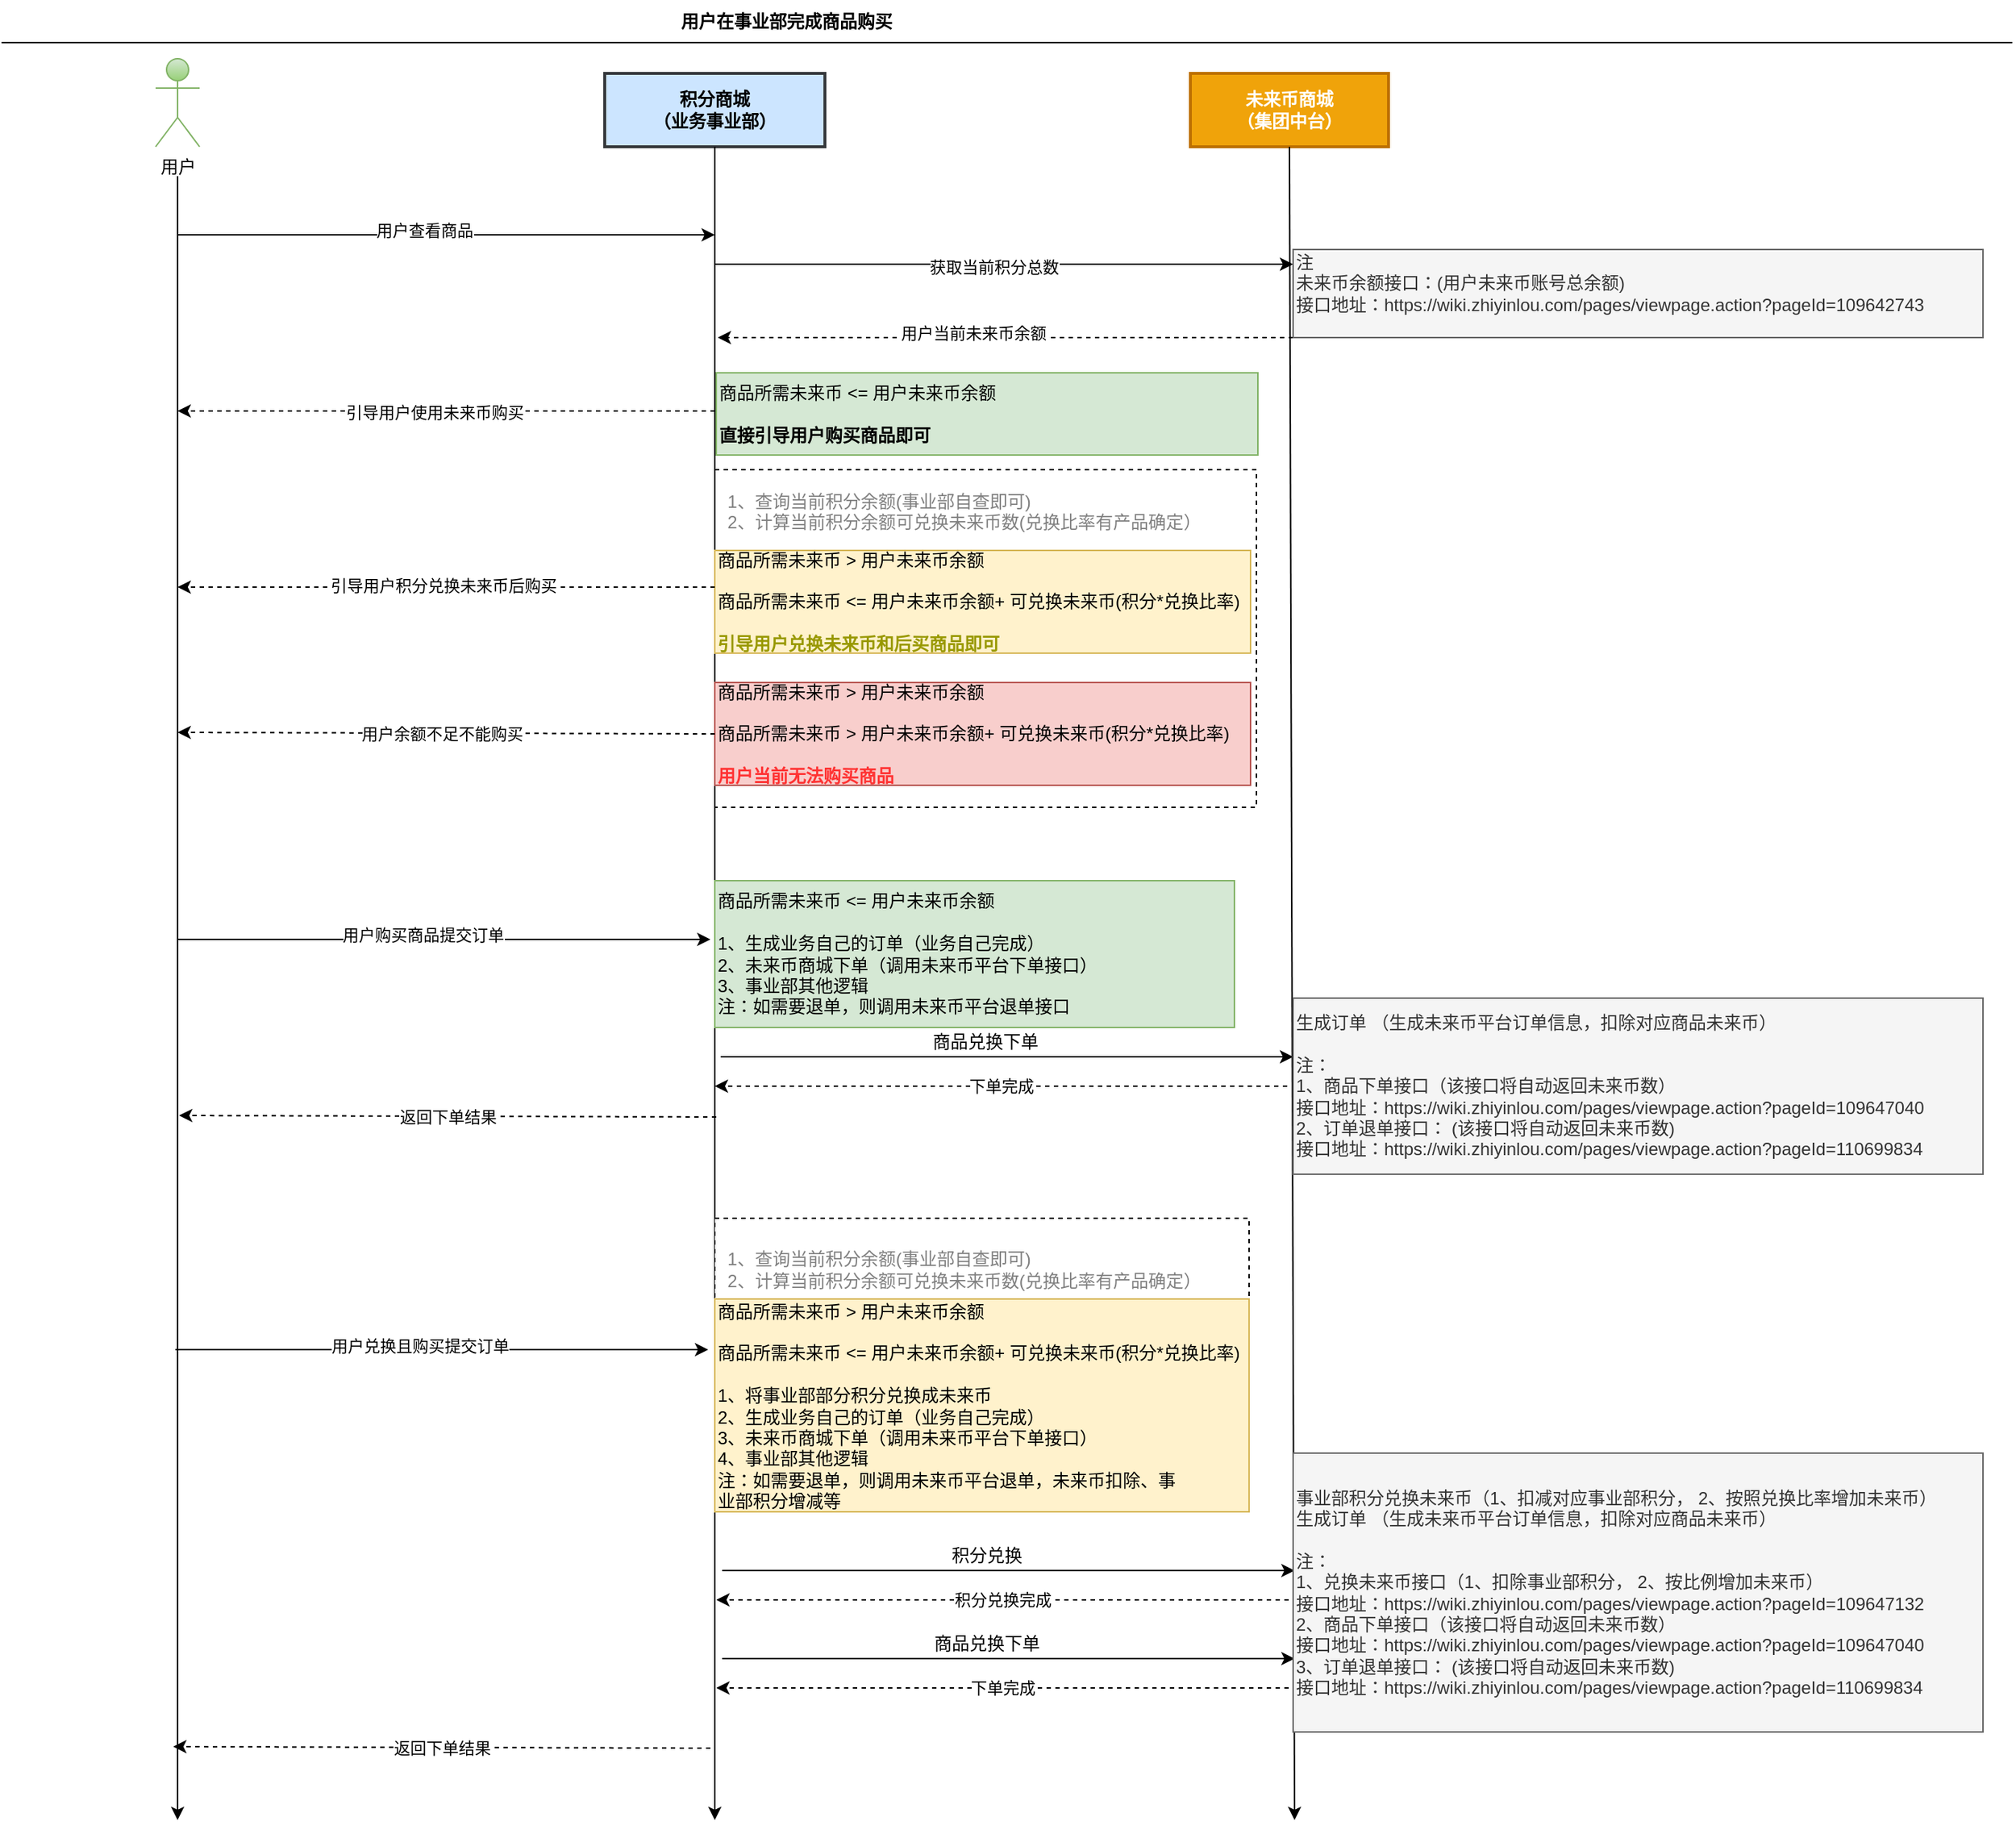 <mxfile version="14.4.4" type="github">
  <diagram id="PRZ0yyFNyk9wogDtQVtM" name="Page-1">
    <mxGraphModel dx="996" dy="534" grid="1" gridSize="10" guides="1" tooltips="1" connect="1" arrows="1" fold="1" page="1" pageScale="1" pageWidth="827" pageHeight="1169" math="0" shadow="0">
      <root>
        <mxCell id="0" />
        <mxCell id="1" parent="0" />
        <mxCell id="8OcyjCi5qKGm8a9IeFEw-44" value="&lt;font color=&quot;#808080&quot;&gt;&amp;nbsp; 1、查询当前积分余额(事业部自查即可)&lt;br&gt;&amp;nbsp; 2、计算当前积分余额可兑换未来币数(兑换比率有产品确定）&lt;br&gt;&lt;/font&gt;&lt;br&gt;&lt;br&gt;&lt;br&gt;&lt;br&gt;&lt;br&gt;&lt;br&gt;&lt;br&gt;&lt;br&gt;&lt;br&gt;&lt;br&gt;&lt;br&gt;&lt;br&gt;" style="rounded=0;whiteSpace=wrap;html=1;dashed=1;align=left;" vertex="1" parent="1">
          <mxGeometry x="486" y="360" width="369" height="230" as="geometry" />
        </mxCell>
        <mxCell id="exV3qp2oxIIoNM2a9tSQ-1" value="用户" style="shape=umlActor;verticalLabelPosition=bottom;verticalAlign=top;html=1;outlineConnect=0;gradientColor=#97d077;fillColor=#d5e8d4;strokeColor=#82b366;" parent="1" vertex="1">
          <mxGeometry x="105" y="80" width="30" height="60" as="geometry" />
        </mxCell>
        <mxCell id="8OcyjCi5qKGm8a9IeFEw-4" value="&lt;b&gt;积分商城&lt;br&gt;（业务事业部）&lt;/b&gt;" style="rounded=0;whiteSpace=wrap;html=1;strokeWidth=2;fillColor=#cce5ff;strokeColor=#36393d;" vertex="1" parent="1">
          <mxGeometry x="411" y="90" width="150" height="50" as="geometry" />
        </mxCell>
        <mxCell id="8OcyjCi5qKGm8a9IeFEw-5" value="&lt;b&gt;未来币商城&lt;br&gt;（集团中台）&lt;/b&gt;" style="rounded=0;whiteSpace=wrap;html=1;strokeWidth=2;strokeColor=#BD7000;fillColor=#f0a30a;fontColor=#ffffff;" vertex="1" parent="1">
          <mxGeometry x="810" y="90" width="135" height="50" as="geometry" />
        </mxCell>
        <mxCell id="8OcyjCi5qKGm8a9IeFEw-10" value="" style="endArrow=none;html=1;" edge="1" parent="1">
          <mxGeometry width="50" height="50" relative="1" as="geometry">
            <mxPoint x="1370" y="69" as="sourcePoint" />
            <mxPoint y="69" as="targetPoint" />
          </mxGeometry>
        </mxCell>
        <mxCell id="8OcyjCi5qKGm8a9IeFEw-11" value="&lt;b&gt;用户在事业部完成商品购买&lt;/b&gt;" style="text;html=1;strokeColor=none;fillColor=none;align=center;verticalAlign=middle;whiteSpace=wrap;rounded=0;" vertex="1" parent="1">
          <mxGeometry x="440" y="40" width="190" height="30" as="geometry" />
        </mxCell>
        <mxCell id="8OcyjCi5qKGm8a9IeFEw-12" value="" style="endArrow=none;dashed=1;html=1;" edge="1" parent="1">
          <mxGeometry width="50" height="50" relative="1" as="geometry">
            <mxPoint x="66" y="230" as="sourcePoint" />
            <mxPoint x="66" y="230.0" as="targetPoint" />
          </mxGeometry>
        </mxCell>
        <mxCell id="8OcyjCi5qKGm8a9IeFEw-19" value="" style="endArrow=classic;html=1;" edge="1" parent="1">
          <mxGeometry width="50" height="50" relative="1" as="geometry">
            <mxPoint x="120" y="160" as="sourcePoint" />
            <mxPoint x="120" y="1280" as="targetPoint" />
          </mxGeometry>
        </mxCell>
        <mxCell id="8OcyjCi5qKGm8a9IeFEw-20" value="" style="endArrow=classic;html=1;exitX=0.5;exitY=1;exitDx=0;exitDy=0;" edge="1" parent="1" source="8OcyjCi5qKGm8a9IeFEw-4">
          <mxGeometry width="50" height="50" relative="1" as="geometry">
            <mxPoint x="486" y="150" as="sourcePoint" />
            <mxPoint x="486" y="1280" as="targetPoint" />
          </mxGeometry>
        </mxCell>
        <mxCell id="8OcyjCi5qKGm8a9IeFEw-21" value="" style="endArrow=classic;html=1;" edge="1" parent="1">
          <mxGeometry width="50" height="50" relative="1" as="geometry">
            <mxPoint x="120" y="200" as="sourcePoint" />
            <mxPoint x="486" y="200" as="targetPoint" />
          </mxGeometry>
        </mxCell>
        <mxCell id="8OcyjCi5qKGm8a9IeFEw-22" value="用户查看商品" style="edgeLabel;html=1;align=center;verticalAlign=middle;resizable=0;points=[];" vertex="1" connectable="0" parent="8OcyjCi5qKGm8a9IeFEw-21">
          <mxGeometry x="-0.231" y="3" relative="1" as="geometry">
            <mxPoint x="27" as="offset" />
          </mxGeometry>
        </mxCell>
        <mxCell id="8OcyjCi5qKGm8a9IeFEw-23" value="" style="endArrow=classic;html=1;exitX=0.5;exitY=1;exitDx=0;exitDy=0;" edge="1" parent="1" source="8OcyjCi5qKGm8a9IeFEw-5">
          <mxGeometry width="50" height="50" relative="1" as="geometry">
            <mxPoint x="880" y="160" as="sourcePoint" />
            <mxPoint x="881" y="1280" as="targetPoint" />
          </mxGeometry>
        </mxCell>
        <mxCell id="8OcyjCi5qKGm8a9IeFEw-24" value="" style="endArrow=classic;html=1;" edge="1" parent="1">
          <mxGeometry width="50" height="50" relative="1" as="geometry">
            <mxPoint x="486" y="220" as="sourcePoint" />
            <mxPoint x="880" y="220" as="targetPoint" />
          </mxGeometry>
        </mxCell>
        <mxCell id="8OcyjCi5qKGm8a9IeFEw-25" value="获取当前积分总数" style="edgeLabel;html=1;align=center;verticalAlign=middle;resizable=0;points=[];" vertex="1" connectable="0" parent="8OcyjCi5qKGm8a9IeFEw-24">
          <mxGeometry x="-0.037" y="-2" relative="1" as="geometry">
            <mxPoint as="offset" />
          </mxGeometry>
        </mxCell>
        <mxCell id="8OcyjCi5qKGm8a9IeFEw-28" value="商品所需未来币 &amp;lt;= 用户未来币余额&lt;br&gt;&lt;br&gt;&lt;b&gt;直接引导用户购买商品即可&lt;/b&gt;" style="rounded=0;whiteSpace=wrap;html=1;align=left;fillColor=#d5e8d4;strokeColor=#82b366;" vertex="1" parent="1">
          <mxGeometry x="487" y="294" width="369" height="56" as="geometry" />
        </mxCell>
        <mxCell id="8OcyjCi5qKGm8a9IeFEw-30" value="" style="endArrow=classic;html=1;" edge="1" parent="1">
          <mxGeometry width="50" height="50" relative="1" as="geometry">
            <mxPoint x="120" y="680" as="sourcePoint" />
            <mxPoint x="483" y="680" as="targetPoint" />
          </mxGeometry>
        </mxCell>
        <mxCell id="8OcyjCi5qKGm8a9IeFEw-31" value="用户购买商品提交订单" style="edgeLabel;html=1;align=center;verticalAlign=middle;resizable=0;points=[];" vertex="1" connectable="0" parent="8OcyjCi5qKGm8a9IeFEw-30">
          <mxGeometry x="-0.231" y="3" relative="1" as="geometry">
            <mxPoint x="27" as="offset" />
          </mxGeometry>
        </mxCell>
        <mxCell id="8OcyjCi5qKGm8a9IeFEw-32" value="" style="endArrow=classic;html=1;dashed=1;" edge="1" parent="1">
          <mxGeometry width="50" height="50" relative="1" as="geometry">
            <mxPoint x="880" y="270" as="sourcePoint" />
            <mxPoint x="488" y="270" as="targetPoint" />
          </mxGeometry>
        </mxCell>
        <mxCell id="8OcyjCi5qKGm8a9IeFEw-33" value="用户当前未来币余额" style="edgeLabel;html=1;align=center;verticalAlign=middle;resizable=0;points=[];" vertex="1" connectable="0" parent="8OcyjCi5qKGm8a9IeFEw-32">
          <mxGeometry x="0.116" y="-3" relative="1" as="geometry">
            <mxPoint as="offset" />
          </mxGeometry>
        </mxCell>
        <mxCell id="8OcyjCi5qKGm8a9IeFEw-35" value="注&lt;br&gt;未来币余额接口：(用户未来币账号总余额)&lt;br&gt;接口地址：https://wiki.zhiyinlou.com/pages/viewpage.action?pageId=109642743&lt;span style=&quot;color: rgba(0 , 0 , 0 , 0) ; font-family: monospace ; font-size: 0px&quot;&gt;%3CmxGraphModel%3E%3Croot%3E%3CmxCell%20id%3D%220%22%2F%3E%3CmxCell%20id%3D%221%22%20parent%3D%220%22%2F%3E%3CmxCell%20id%3D%222%22%20value%3D%22%26lt%3Bh1%26gt%3B%26lt%3Bspan%20style%3D%26quot%3Bfont-size%3A%2012px%20%3B%20font-weight%3A%20400%26quot%3B%26gt%3B%E7%94%A8%E6%88%B7%E4%BD%99%E9%A2%9D%E6%98%AF%E5%90%A6%E5%8F%AF%E8%B4%AD%E4%B9%B0%26lt%3B%2Fspan%26gt%3B%26lt%3B%2Fh1%26gt%3B%26lt%3Bdiv%26gt%3B%26lt%3Bspan%20style%3D%26quot%3Bfont-size%3A%2012px%20%3B%20font-weight%3A%20400%26quot%3B%26gt%3B%E4%BD%99%E9%A2%9D%3D%E7%94%A8%E6%88%B7%E6%9C%AA%E6%9D%A5%E5%B8%81%2B%E5%8F%AF%E5%85%91%E6%8D%A2%E6%9C%AA%E6%9D%A5%E5%B8%81(%E4%BA%8B%E4%B8%9A%E9%83%A8%E7%A7%AF%E5%88%86*%E6%9C%AA%E6%9D%A5%E5%B8%81%E6%B1%87%E7%8E%87)%26lt%3B%2Fspan%26gt%3B%26lt%3B%2Fdiv%26gt%3B%22%20style%3D%22text%3Bhtml%3D1%3BstrokeColor%3Dnone%3BfillColor%3Dnone%3Bspacing%3D5%3BspacingTop%3D-20%3BwhiteSpace%3Dwrap%3Boverflow%3Dhidden%3Brounded%3D0%3B%22%20vertex%3D%221%22%20parent%3D%221%22%3E%3CmxGeometry%20x%3D%22490%22%20y%3D%22230%22%20width%3D%22370%22%20height%3D%2290%22%20as%3D%22geometry%22%2F%3E%3C%2FmxCell%3E%3C%2Froot%3E%3C%2FmxGraphModel%3E&lt;/span&gt;&lt;br&gt;&lt;span style=&quot;color: rgba(0 , 0 , 0 , 0) ; font-family: monospace ; font-size: 0px&quot;&gt;%3CmxGraphModel%3E%3Croot%3E%3CmxCell%20id%3D%220%22%2F%3E%3CmxCell%20id%3D%221%22%20parent%3D%220%22%2F%3E%3CmxCell%20id%3D%222%22%20value%3D%22%26lt%3Bh1%26gt%3B%26lt%3Bspan%20style%3D%26quot%3Bfont-size%3A%2012px%20%3B%20font-weight%3A%20400%26quot%3B%26gt%3B%E7%94%A8%E6%88%B7%E4%BD%99%E9%A2%9D%E6%98%AF%E5%90%A6%E5%8F%AF%E8%B4%AD%E4%B9%B0%26lt%3B%2Fspan%26gt%3B%26lt%3B%2Fh1%26gt%3B%26lt%3Bdiv%26gt%3B%26lt%3Bspan%20style%3D%26quot%3Bfont-size%3A%2012px%20%3B%20font-weight%3A%20400%26quot%3B%26gt%3B%E4%BD%99%E9%A2%9D%3D%E7%94%A8%E6%88%B7%E6%9C%AA%E6%9D%A5%E5%B8%81%2B%E5%8F%AF%E5%85%91%E6%8D%A2%E6%9C%AA%E6%9D%A5%E5%B8%81(%E4%BA%8B%E4%B8%9A%E9%83%A8%E7%A7%AF%E5%88%86*%E6%9C%AA%E6%9D%A5%E5%B8%81%E6%B1%87%E7%8E%87)%26lt%3B%2Fspan%26gt%3B%26lt%3B%2Fdiv%26gt%3B%22%20style%3D%22text%3Bhtml%3D1%3BstrokeColor%3Dnone%3BfillColor%3Dnone%3Bspacing%3D5%3BspacingTop%3D-20%3BwhiteSpace%3Dwrap%3Boverflow%3Dhidden%3Brounded%3D0%3B%22%20vertex%3D%221%22%20parent%3D%221%22%3E%3CmxGeometry%20x%3D%22490%22%20y%3D%22230%22%20width%3D%22370%22%20height%3D%2290%22%20as%3D%22geometry%22%2F%3E%3C%2FmxCell%3E%3C%2Froot%3E%3C%2FmxGraphModel%3E&lt;/span&gt;" style="rounded=0;whiteSpace=wrap;html=1;align=left;fillColor=#f5f5f5;strokeColor=#666666;fontColor=#333333;" vertex="1" parent="1">
          <mxGeometry x="880" y="210" width="470" height="60" as="geometry" />
        </mxCell>
        <mxCell id="8OcyjCi5qKGm8a9IeFEw-36" value="商品所需未来币 &amp;gt; 用户未来币余额&lt;br&gt;&lt;br&gt;商品所需未来币 &amp;gt; 用户未来币余额+ 可兑换未来币(积分*兑换比率)&lt;br&gt;&lt;br&gt;&lt;b&gt;&lt;font color=&quot;#ff3333&quot;&gt;用户当前无法购买商品&amp;nbsp;&lt;/font&gt;&lt;/b&gt;" style="rounded=0;whiteSpace=wrap;html=1;align=left;fillColor=#f8cecc;strokeColor=#b85450;" vertex="1" parent="1">
          <mxGeometry x="486" y="505" width="365" height="70" as="geometry" />
        </mxCell>
        <mxCell id="8OcyjCi5qKGm8a9IeFEw-37" value="商品所需未来币 &amp;gt; 用户未来币余额&lt;br&gt;&lt;br&gt;商品所需未来币 &amp;lt;= 用户未来币余额+ 可兑换未来币(积分*兑换比率)&amp;nbsp;&lt;br&gt;&lt;br&gt;&lt;b&gt;&lt;font color=&quot;#999900&quot;&gt;引导用户兑换未来币和后买商品即可&lt;/font&gt;&lt;/b&gt;" style="rounded=0;whiteSpace=wrap;html=1;align=left;fillColor=#fff2cc;strokeColor=#d6b656;" vertex="1" parent="1">
          <mxGeometry x="486" y="415" width="365" height="70" as="geometry" />
        </mxCell>
        <mxCell id="8OcyjCi5qKGm8a9IeFEw-38" value="" style="endArrow=classic;html=1;dashed=1;" edge="1" parent="1">
          <mxGeometry width="50" height="50" relative="1" as="geometry">
            <mxPoint x="486" y="320" as="sourcePoint" />
            <mxPoint x="120" y="320" as="targetPoint" />
          </mxGeometry>
        </mxCell>
        <mxCell id="8OcyjCi5qKGm8a9IeFEw-41" value="引导用户使用未来币购买" style="edgeLabel;html=1;align=center;verticalAlign=middle;resizable=0;points=[];" vertex="1" connectable="0" parent="8OcyjCi5qKGm8a9IeFEw-38">
          <mxGeometry x="0.044" y="1" relative="1" as="geometry">
            <mxPoint as="offset" />
          </mxGeometry>
        </mxCell>
        <mxCell id="8OcyjCi5qKGm8a9IeFEw-39" value="" style="endArrow=classic;html=1;dashed=1;" edge="1" parent="1">
          <mxGeometry width="50" height="50" relative="1" as="geometry">
            <mxPoint x="486" y="440" as="sourcePoint" />
            <mxPoint x="120" y="440" as="targetPoint" />
          </mxGeometry>
        </mxCell>
        <mxCell id="8OcyjCi5qKGm8a9IeFEw-40" value="" style="endArrow=classic;html=1;exitX=0;exitY=0.5;exitDx=0;exitDy=0;dashed=1;" edge="1" parent="1" source="8OcyjCi5qKGm8a9IeFEw-36">
          <mxGeometry width="50" height="50" relative="1" as="geometry">
            <mxPoint x="476" y="539" as="sourcePoint" />
            <mxPoint x="120" y="539" as="targetPoint" />
          </mxGeometry>
        </mxCell>
        <mxCell id="8OcyjCi5qKGm8a9IeFEw-42" value="引导用户积分兑换未来币后购买" style="edgeLabel;html=1;align=center;verticalAlign=middle;resizable=0;points=[];" vertex="1" connectable="0" parent="1">
          <mxGeometry x="300" y="445" as="geometry">
            <mxPoint x="1" y="-6" as="offset" />
          </mxGeometry>
        </mxCell>
        <mxCell id="8OcyjCi5qKGm8a9IeFEw-43" value="用户余额不足不能购买" style="edgeLabel;html=1;align=center;verticalAlign=middle;resizable=0;points=[];" vertex="1" connectable="0" parent="1">
          <mxGeometry x="300" y="540" as="geometry" />
        </mxCell>
        <mxCell id="8OcyjCi5qKGm8a9IeFEw-47" value="商品所需未来币 &amp;lt;= 用户未来币余额&amp;nbsp;&lt;br&gt;&lt;br&gt;1、生成业务自己的订单（业务自己完成）&lt;br&gt;2、未来币商城下单（调用未来币平台下单接口）&lt;br&gt;3、事业部其他逻辑&lt;br&gt;注：如需要退单，则调用未来币平台退单接口" style="rounded=0;whiteSpace=wrap;html=1;align=left;fillColor=#d5e8d4;strokeColor=#82b366;" vertex="1" parent="1">
          <mxGeometry x="486" y="640" width="354" height="100" as="geometry" />
        </mxCell>
        <mxCell id="8OcyjCi5qKGm8a9IeFEw-48" value="&lt;font color=&quot;#808080&quot;&gt;&amp;nbsp; 1、查询当前积分余额(事业部自查即可)&lt;br&gt;&amp;nbsp; 2、计算当前积分余额可兑换未来币数(兑换比率有产品确定）&lt;/font&gt;&lt;br&gt;&lt;br&gt;&lt;br&gt;&lt;br&gt;&lt;br&gt;&lt;br&gt;&lt;br&gt;&lt;br&gt;&lt;br&gt;&lt;br&gt;" style="rounded=0;whiteSpace=wrap;html=1;dashed=1;align=left;" vertex="1" parent="1">
          <mxGeometry x="486" y="870" width="364" height="200" as="geometry" />
        </mxCell>
        <mxCell id="8OcyjCi5qKGm8a9IeFEw-50" value="商品所需未来币 &amp;gt; 用户未来币余额&lt;br&gt;&lt;br&gt;商品所需未来币 &amp;lt;= 用户未来币余额+ 可兑换未来币(积分*兑换比率)&amp;nbsp;&lt;br&gt;&lt;br&gt;1、将事业部部分积分兑换成未来币&lt;br&gt;2、生成业务自己的订单（业务自己完成）&lt;br&gt;3、未来币商城下单（调用未来币平台下单接口）&lt;br&gt;4、事业部其他逻辑&lt;br&gt;注：如需要退单，则调用未来币平台退单，未来币扣除、事&lt;br&gt;业部积分增减等" style="rounded=0;whiteSpace=wrap;html=1;align=left;fillColor=#fff2cc;strokeColor=#d6b656;" vertex="1" parent="1">
          <mxGeometry x="486" y="925" width="364" height="145" as="geometry" />
        </mxCell>
        <mxCell id="8OcyjCi5qKGm8a9IeFEw-52" value="" style="endArrow=classic;html=1;" edge="1" parent="1">
          <mxGeometry width="50" height="50" relative="1" as="geometry">
            <mxPoint x="490" y="760" as="sourcePoint" />
            <mxPoint x="880" y="760" as="targetPoint" />
          </mxGeometry>
        </mxCell>
        <mxCell id="8OcyjCi5qKGm8a9IeFEw-53" value="商品兑换下单" style="text;html=1;align=center;verticalAlign=middle;resizable=0;points=[];autosize=1;" vertex="1" parent="1">
          <mxGeometry x="625" y="740" width="90" height="20" as="geometry" />
        </mxCell>
        <mxCell id="8OcyjCi5qKGm8a9IeFEw-54" value="&lt;span&gt;生成订单 （生成未来币平台订单信息，扣除对应商品未来币）&lt;/span&gt;&lt;br&gt;&lt;div&gt;&lt;br&gt;&lt;/div&gt;&lt;div&gt;注：&lt;br&gt;&lt;/div&gt;1、商品下单接口（该接口将自动返回未来币数）&lt;br&gt;接口地址：https://wiki.zhiyinlou.com/pages/viewpage.action?pageId=109647040&lt;br&gt;2、订单退单接口： (该接口将自动返回未来币数)&lt;br&gt;接口地址：https://wiki.zhiyinlou.com/pages/viewpage.action?pageId=110699834" style="rounded=0;whiteSpace=wrap;html=1;align=left;fillColor=#f5f5f5;strokeColor=#666666;fontColor=#333333;" vertex="1" parent="1">
          <mxGeometry x="880" y="720" width="470" height="120" as="geometry" />
        </mxCell>
        <mxCell id="8OcyjCi5qKGm8a9IeFEw-55" value="下单完成" style="endArrow=classic;html=1;dashed=1;" edge="1" parent="1">
          <mxGeometry width="50" height="50" relative="1" as="geometry">
            <mxPoint x="876" y="780" as="sourcePoint" />
            <mxPoint x="486" y="780" as="targetPoint" />
          </mxGeometry>
        </mxCell>
        <mxCell id="8OcyjCi5qKGm8a9IeFEw-56" value="" style="endArrow=classic;html=1;" edge="1" parent="1">
          <mxGeometry width="50" height="50" relative="1" as="geometry">
            <mxPoint x="118.5" y="959.5" as="sourcePoint" />
            <mxPoint x="481.5" y="959.5" as="targetPoint" />
          </mxGeometry>
        </mxCell>
        <mxCell id="8OcyjCi5qKGm8a9IeFEw-57" value="用户兑换且购买提交订单" style="edgeLabel;html=1;align=center;verticalAlign=middle;resizable=0;points=[];" vertex="1" connectable="0" parent="8OcyjCi5qKGm8a9IeFEw-56">
          <mxGeometry x="-0.231" y="3" relative="1" as="geometry">
            <mxPoint x="27" as="offset" />
          </mxGeometry>
        </mxCell>
        <mxCell id="8OcyjCi5qKGm8a9IeFEw-59" value="" style="endArrow=classic;html=1;" edge="1" parent="1">
          <mxGeometry width="50" height="50" relative="1" as="geometry">
            <mxPoint x="491" y="1170" as="sourcePoint" />
            <mxPoint x="881" y="1170" as="targetPoint" />
          </mxGeometry>
        </mxCell>
        <mxCell id="8OcyjCi5qKGm8a9IeFEw-60" value="商品兑换下单" style="text;html=1;align=center;verticalAlign=middle;resizable=0;points=[];autosize=1;" vertex="1" parent="1">
          <mxGeometry x="626" y="1150" width="90" height="20" as="geometry" />
        </mxCell>
        <mxCell id="8OcyjCi5qKGm8a9IeFEw-61" value="下单完成" style="endArrow=classic;html=1;dashed=1;" edge="1" parent="1">
          <mxGeometry width="50" height="50" relative="1" as="geometry">
            <mxPoint x="877" y="1190" as="sourcePoint" />
            <mxPoint x="487" y="1190" as="targetPoint" />
          </mxGeometry>
        </mxCell>
        <mxCell id="8OcyjCi5qKGm8a9IeFEw-62" value="" style="endArrow=classic;html=1;" edge="1" parent="1">
          <mxGeometry width="50" height="50" relative="1" as="geometry">
            <mxPoint x="491" y="1110" as="sourcePoint" />
            <mxPoint x="881" y="1110" as="targetPoint" />
          </mxGeometry>
        </mxCell>
        <mxCell id="8OcyjCi5qKGm8a9IeFEw-63" value="积分兑换" style="text;html=1;align=center;verticalAlign=middle;resizable=0;points=[];autosize=1;" vertex="1" parent="1">
          <mxGeometry x="641" y="1090" width="60" height="20" as="geometry" />
        </mxCell>
        <mxCell id="8OcyjCi5qKGm8a9IeFEw-64" value="积分兑换完成" style="endArrow=classic;html=1;dashed=1;" edge="1" parent="1">
          <mxGeometry width="50" height="50" relative="1" as="geometry">
            <mxPoint x="877" y="1130" as="sourcePoint" />
            <mxPoint x="487" y="1130" as="targetPoint" />
          </mxGeometry>
        </mxCell>
        <mxCell id="8OcyjCi5qKGm8a9IeFEw-65" value="&lt;br&gt;&lt;div&gt;&lt;span&gt;&lt;br&gt;&lt;/span&gt;&lt;/div&gt;&lt;div&gt;&lt;span&gt;事业部积分兑换未来币（1、扣减对应事业部积分， 2、按照兑换比率增加未来币）&lt;/span&gt;&lt;/div&gt;&lt;div&gt;&lt;span&gt;生成订单 （生成未来币平台订单信息，&lt;/span&gt;&lt;span&gt;扣除对应商品未来币）&lt;/span&gt;&lt;/div&gt;&lt;div&gt;&lt;br&gt;&lt;/div&gt;&lt;div&gt;&lt;span&gt;注：&lt;/span&gt;&lt;/div&gt;&lt;div&gt;1、兑换未来币接口（1、扣除事业部积分， 2、按比例增加未来币）&lt;/div&gt;&lt;div&gt;接口地址：https://wiki.zhiyinlou.com/pages/viewpage.action?pageId=109647132&lt;/div&gt;2、商品下单接口（该接口将自动返回未来币数）&lt;br&gt;接口地址：https://wiki.zhiyinlou.com/pages/viewpage.action?pageId=109647040&lt;br&gt;3、订单退单接口： (该接口将自动返回未来币数)&lt;br&gt;接口地址：https://wiki.zhiyinlou.com/pages/viewpage.action?pageId=110699834&lt;br&gt;&lt;span style=&quot;color: rgba(0 , 0 , 0 , 0) ; font-family: monospace ; font-size: 0px&quot;&gt;%3CmxGraphModel%3E%3Croot%3E%3CmxCell%20id%3D%220%22%2F%3E%3CmxCell%20id%3D%221%22%20parent%3D%220%22%2F%3E%3CmxCell%20id%3D%222%22%20value%3D%22%26lt%3Bh1%26gt%3B%26lt%3Bspan%20style%3D%26quot%3Bfont-size%3A%2012px%20%3B%20font-weight%3A%20400%26quot%3B%26gt%3B%E7%94%A8%E6%88%B7%E4%BD%99%E9%A2%9D%E6%98%AF%E5%90%A6%E5%8F%AF%E8%B4%AD%E4%B9%B0%26lt%3B%2Fspan%26gt%3B%26lt%3B%2Fh1%26gt%3B%26lt%3Bdiv%26gt%3B%26lt%3Bspan%20style%3D%26quot%3Bfont-size%3A%2012px%20%3B%20font-weight%3A%20400%26quot%3B%26gt%3B%E4%BD%99%E9%A2%9D%3D%E7%94%A8%E6%88%B7%E6%9C%AA%E6%9D%A5%E5%B8%81%2B%E5%8F%AF%E5%85%91%E6%8D%A2%E6%9C%AA%E6%9D%A5%E5%B8%81(%E4%BA%8B%E4%B8%9A%E9%83%A8%E7%A7%AF%E5%88%86*%E6%9C%AA%E6%9D%A5%E5%B8%81%E6%B1%87%E7%8E%87)%26lt%3B%2Fspan%26gt%3B%26lt%3B%2Fdiv%26gt%3B%22%20style%3D%22text%3Bhtml%3D1%3BstrokeColor%3Dnone%3BfillColor%3Dnone%3Bspacing%3D5%3BspacingTop%3D-20%3BwhiteSpace%3Dwrap%3Boverflow%3Dhidden%3Brounded%3D0%3B%22%20vertex%3D%221%22%20parent%3D%221%22%3E%3CmxGeometry%20x%3D%22490%22%20y%3D%22230%22%20width%3D%22370%22%20height%3D%2290%22%20as%3D%22geometry%22%2F%3E%3C%2FmxCell%3E%3C%2Froot%3E%3C%2FmxGraphModel%3E&lt;/span&gt;&lt;br&gt;&lt;span style=&quot;color: rgba(0 , 0 , 0 , 0) ; font-family: monospace ; font-size: 0px&quot;&gt;%3CmxGraphModel%3E%3Croot%3E%3CmxCell%20id%3D%220%22%2F%3E%3CmxCell%20id%3D%221%22%20parent%3D%220%22%2F%3E%3CmxCell%20id%3D%222%22%20value%3D%22%26lt%3Bh1%26gt%3B%26lt%3Bspan%20style%3D%26quot%3Bfont-size%3A%2012px%20%3B%20font-weight%3A%20400%26quot%3B%26gt%3B%E7%94%A8%E6%88%B7%E4%BD%99%E9%A2%9D%E6%98%AF%E5%90%A6%E5%8F%AF%E8%B4%AD%E4%B9%B0%26lt%3B%2Fspan%26gt%3B%26lt%3B%2Fh1%26gt%3B%26lt%3Bdiv%26gt%3B%26lt%3Bspan%20style%3D%26quot%3Bfont-size%3A%2012px%20%3B%20font-weight%3A%20400%26quot%3B%26gt%3B%E4%BD%99%E9%A2%9D%3D%E7%94%A8%E6%88%B7%E6%9C%AA%E6%9D%A5%E5%B8%81%2B%E5%8F%AF%E5%85%91%E6%8D%A2%E6%9C%AA%E6%9D%A5%E5%B8%81(%E4%BA%8B%E4%B8%9A%E9%83%A8%E7%A7%AF%E5%88%86*%E6%9C%AA%E6%9D%A5%E5%B8%81%E6%B1%87%E7%8E%87)%26lt%3B%2Fspan%26gt%3B%26lt%3B%2Fdiv%26gt%3B%22%20style%3D%22text%3Bhtml%3D1%3BstrokeColor%3Dnone%3BfillColor%3Dnone%3Bspacing%3D5%3BspacingTop%3D-20%3BwhiteSpace%3Dwrap%3Boverflow%3Dhidden%3Brounded%3D0%3B%22%20vertex%3D%221%22%20parent%3D%221%22%3E%3CmxGeometry%20x%3D%22490%22%20y%3D%22230%22%20width%3D%22370%22%20height%3D%2290%22%20as%3D%22geometry%22%2F%3E%3C%2FmxCell%3E%3C%2Froot%3E%3C%2FmxGraphModel%3E&lt;/span&gt;" style="rounded=0;whiteSpace=wrap;html=1;align=left;fillColor=#f5f5f5;strokeColor=#666666;fontColor=#333333;" vertex="1" parent="1">
          <mxGeometry x="880" y="1030" width="470" height="190" as="geometry" />
        </mxCell>
        <mxCell id="8OcyjCi5qKGm8a9IeFEw-66" value="返回下单结果" style="endArrow=classic;html=1;exitX=0;exitY=0.5;exitDx=0;exitDy=0;dashed=1;" edge="1" parent="1">
          <mxGeometry width="50" height="50" relative="1" as="geometry">
            <mxPoint x="487" y="801" as="sourcePoint" />
            <mxPoint x="121" y="800" as="targetPoint" />
          </mxGeometry>
        </mxCell>
        <mxCell id="8OcyjCi5qKGm8a9IeFEw-67" value="返回下单结果" style="endArrow=classic;html=1;exitX=0;exitY=0.5;exitDx=0;exitDy=0;dashed=1;" edge="1" parent="1">
          <mxGeometry width="50" height="50" relative="1" as="geometry">
            <mxPoint x="483" y="1231" as="sourcePoint" />
            <mxPoint x="117" y="1230" as="targetPoint" />
          </mxGeometry>
        </mxCell>
      </root>
    </mxGraphModel>
  </diagram>
</mxfile>
